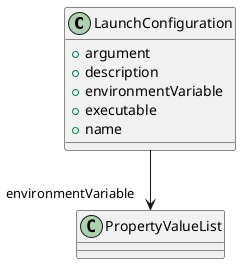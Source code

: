 @startuml
class LaunchConfiguration {
+argument
+description
+environmentVariable
+executable
+name

}
LaunchConfiguration -d-> "environmentVariable" PropertyValueList

@enduml